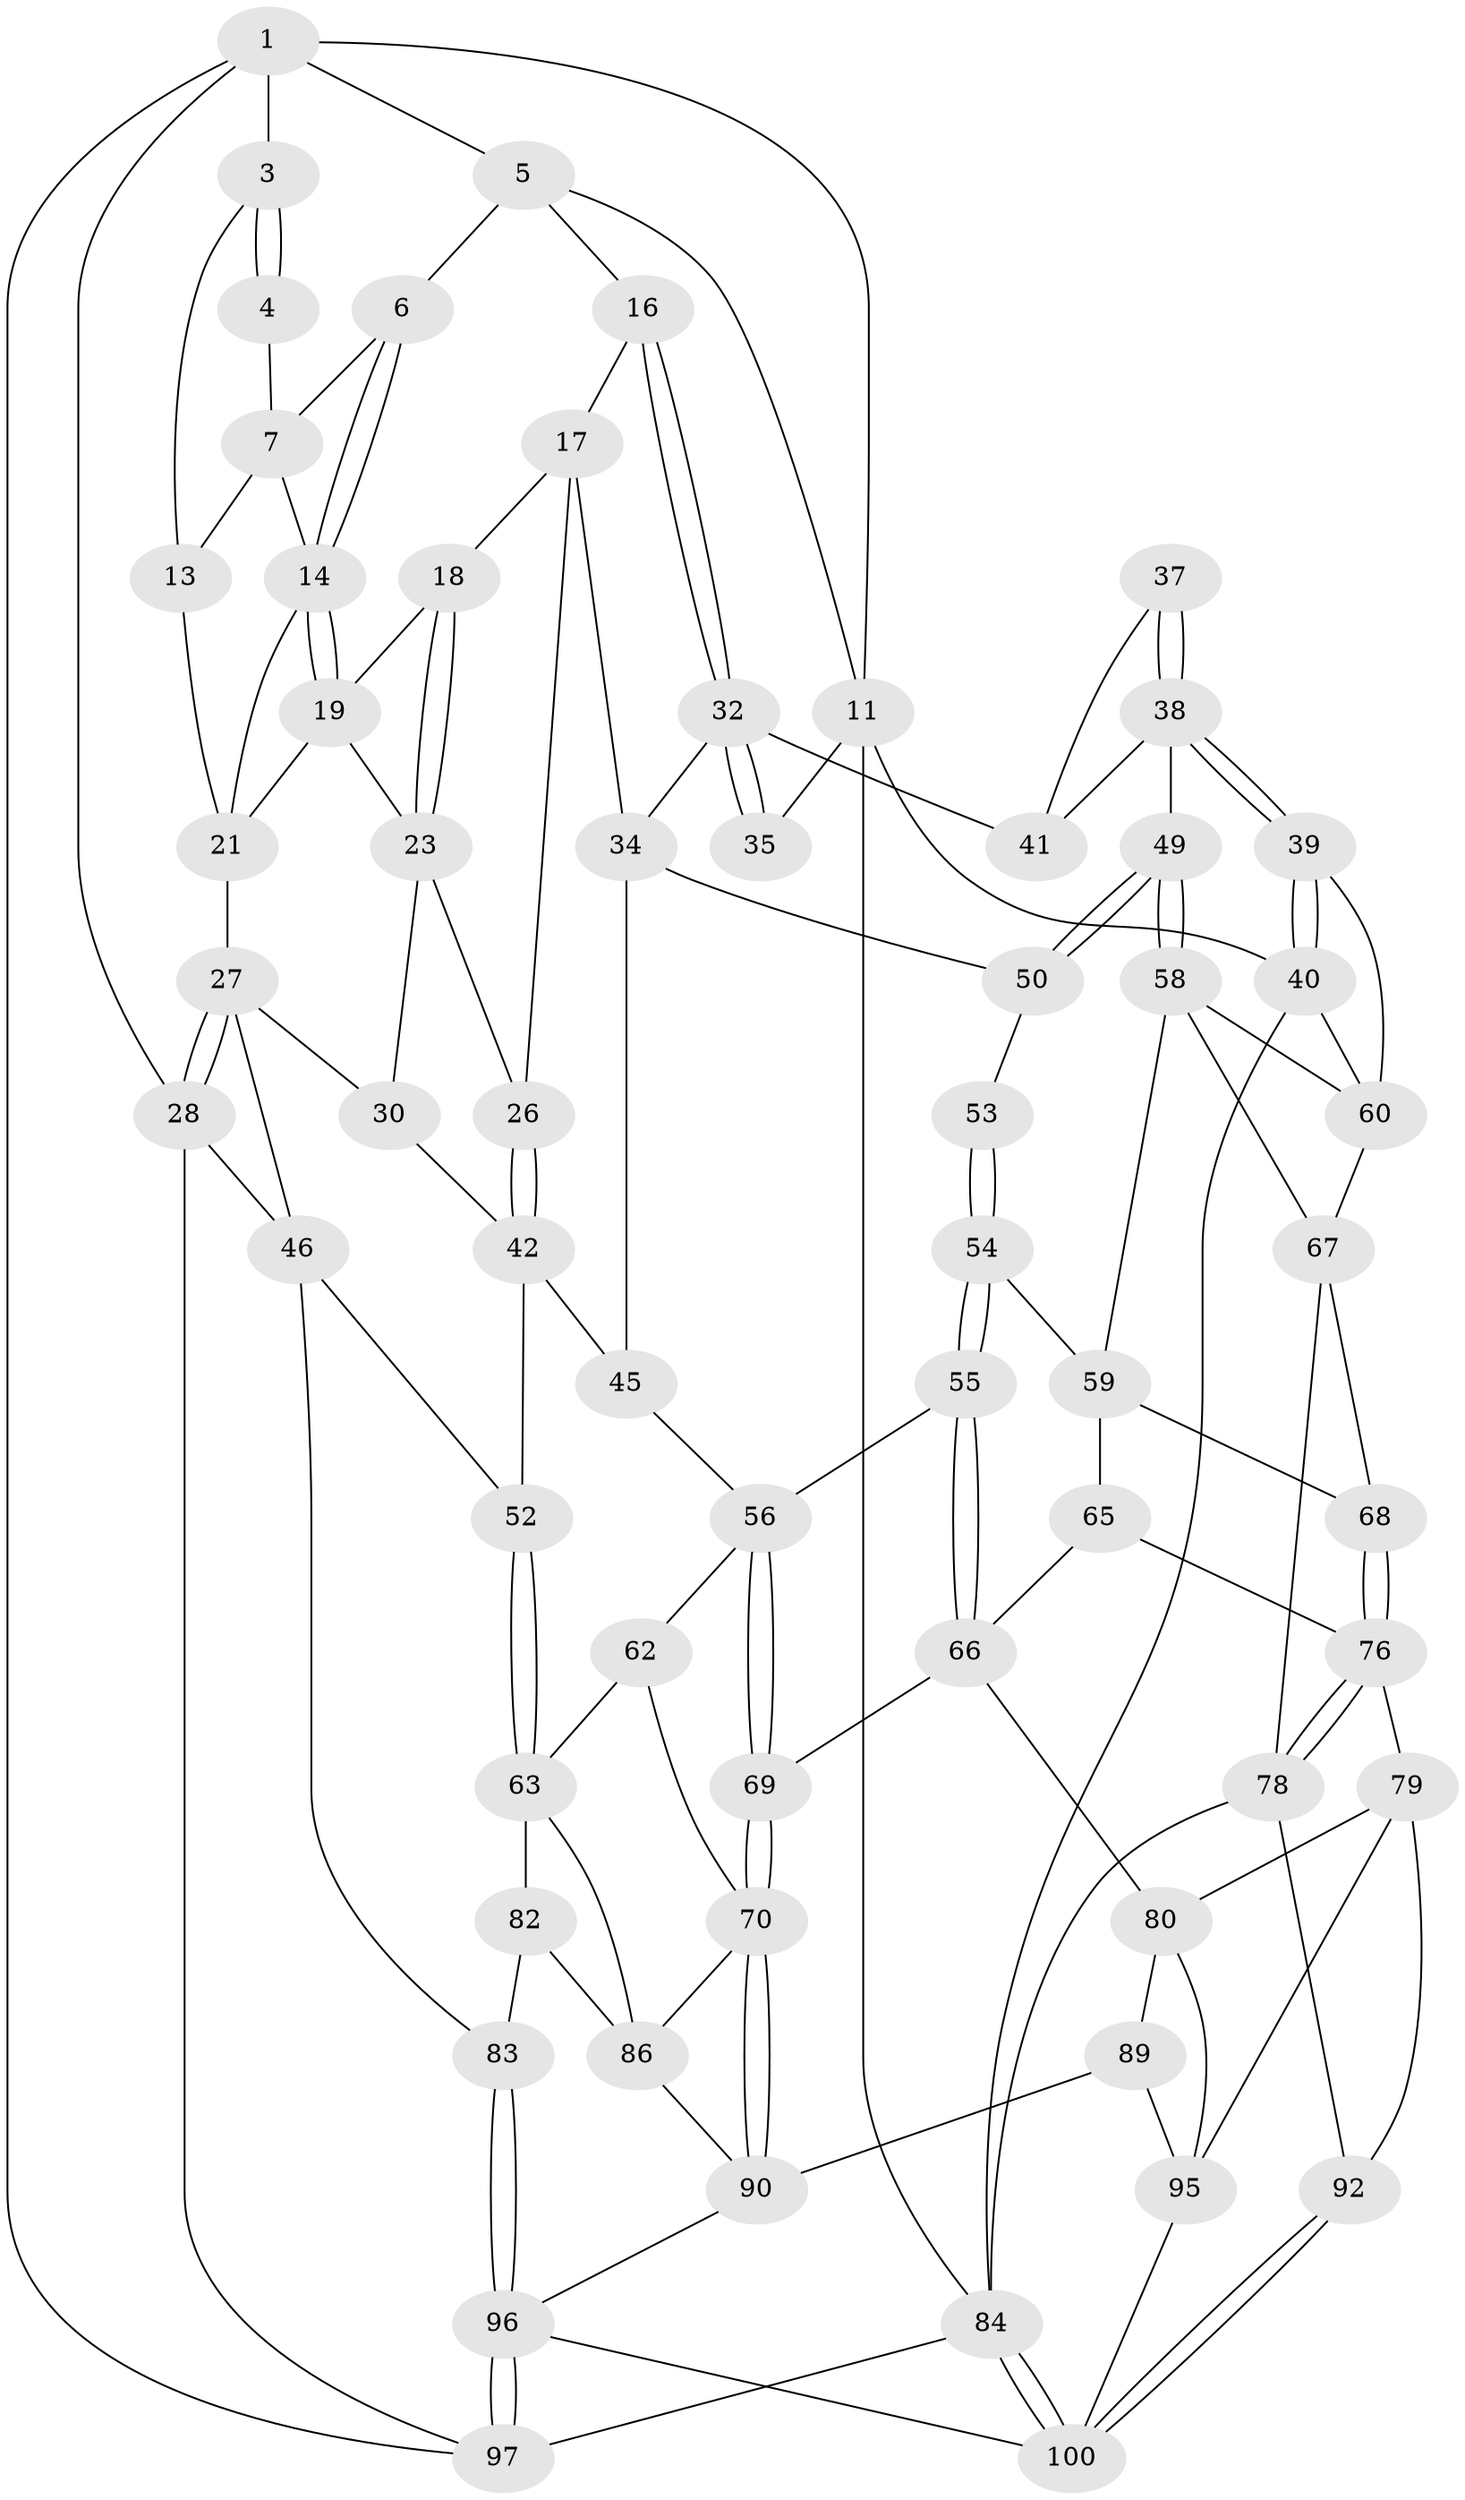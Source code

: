 // original degree distribution, {3: 0.039603960396039604, 5: 0.5742574257425742, 4: 0.18811881188118812, 6: 0.19801980198019803}
// Generated by graph-tools (version 1.1) at 2025/11/02/21/25 10:11:13]
// undirected, 63 vertices, 138 edges
graph export_dot {
graph [start="1"]
  node [color=gray90,style=filled];
  1 [pos="+0.07649223677289639+0",super="+2"];
  3 [pos="+0+0.15614189565460862",super="+9"];
  4 [pos="+0.07053690314215892+0",super="+8"];
  5 [pos="+0.3531268953650172+0",super="+10"];
  6 [pos="+0.2761711254514671+0.01766088282590487"];
  7 [pos="+0.22645112283262478+0.05041772665316967",super="+12"];
  11 [pos="+1+0",super="+36"];
  13 [pos="+0.062209153502310814+0.17446475200628764"];
  14 [pos="+0.29513954619028565+0.08836791880540705",super="+15"];
  16 [pos="+0.6841239170272403+0.10701133936586668"];
  17 [pos="+0.4891372967250816+0.1940527432771374",super="+25"];
  18 [pos="+0.4196703213433681+0.21159441465215192"];
  19 [pos="+0.35466991290641336+0.19571191766927074",super="+20"];
  21 [pos="+0.24343510590317383+0.2741294412547118",super="+22"];
  23 [pos="+0.40487540492979884+0.35286817443664925",super="+24"];
  26 [pos="+0.4364574157660764+0.36044560225987987"];
  27 [pos="+0.13275592915676446+0.335723119674684",super="+31"];
  28 [pos="+0+0.6297259200290086",super="+29"];
  30 [pos="+0.3261681906306702+0.3993342356521886"];
  32 [pos="+0.6971834272084694+0.12976660145918092",super="+33"];
  34 [pos="+0.600564621962603+0.3563838868744326",super="+44"];
  35 [pos="+0.7723468103252802+0.1591973998960221"];
  37 [pos="+0.8795424537052347+0.2529723520702425"];
  38 [pos="+1+0.3974171656800572",super="+48"];
  39 [pos="+1+0.41099961335918556"];
  40 [pos="+1+0.4118426990531315",super="+75"];
  41 [pos="+0.7899081146178273+0.4647352374071026"];
  42 [pos="+0.4559463625054994+0.4754996915763981",super="+43"];
  45 [pos="+0.5453982791188601+0.5048443047612287"];
  46 [pos="+0.26344549507557435+0.5649845938093145",super="+47"];
  49 [pos="+0.7842634465944501+0.48792115127696534"];
  50 [pos="+0.7707785649724321+0.4870881855755742",super="+51"];
  52 [pos="+0.29882186812316286+0.5574004374689817"];
  53 [pos="+0.6550557297040035+0.5201466322755764"];
  54 [pos="+0.6906923346645666+0.5759063404870965"];
  55 [pos="+0.6538691743079849+0.6126717083551031"];
  56 [pos="+0.6261938597895828+0.614798488756009",super="+57"];
  58 [pos="+0.784178243792393+0.4946520697621065",super="+61"];
  59 [pos="+0.7556421589020088+0.5672305641720229",super="+64"];
  60 [pos="+0.9528019767158503+0.5648524897383213",super="+73"];
  62 [pos="+0.46266397314766045+0.6401742967585353"];
  63 [pos="+0.35961798792230715+0.6102762882741849",super="+81"];
  65 [pos="+0.6940013863659934+0.6652661689458391"];
  66 [pos="+0.6825748413634865+0.6593084454340247",super="+72"];
  67 [pos="+0.9138476858532102+0.5940395369386038",super="+74"];
  68 [pos="+0.792568624887806+0.6260747662164005"];
  69 [pos="+0.5509500210679986+0.7165448607028087"];
  70 [pos="+0.5136876847393037+0.7234406102931974",super="+71"];
  76 [pos="+0.789351858377315+0.7329637043236187",super="+77"];
  78 [pos="+0.8500285509839413+0.7550000994647065",super="+91"];
  79 [pos="+0.7452091943282556+0.7565637011779502",super="+93"];
  80 [pos="+0.6461700273942893+0.7577294540796801",super="+88"];
  82 [pos="+0.32641972291786425+0.7572853296970087"];
  83 [pos="+0.1691437905359942+0.7899380820737677"];
  84 [pos="+1+1",super="+85"];
  86 [pos="+0.39357470188825844+0.7578513962492771",super="+87"];
  89 [pos="+0.5250415630674735+0.8799594826621432"];
  90 [pos="+0.49976486330820846+0.8823868925162093",super="+94"];
  92 [pos="+0.7993624210091913+0.9067299386171059"];
  95 [pos="+0.6881895532887551+0.8842852540217022",super="+99"];
  96 [pos="+0.3274446400694116+1",super="+98"];
  97 [pos="+0+1"];
  100 [pos="+0.7978955403259537+1",super="+101"];
  1 -- 5;
  1 -- 11;
  1 -- 3;
  1 -- 97;
  1 -- 28;
  3 -- 4 [weight=2];
  3 -- 4;
  3 -- 13;
  4 -- 7;
  5 -- 6;
  5 -- 16;
  5 -- 11;
  6 -- 7;
  6 -- 14;
  6 -- 14;
  7 -- 13;
  7 -- 14;
  11 -- 84;
  11 -- 40;
  11 -- 35;
  13 -- 21;
  14 -- 19;
  14 -- 19;
  14 -- 21;
  16 -- 17;
  16 -- 32;
  16 -- 32;
  17 -- 18;
  17 -- 26;
  17 -- 34;
  18 -- 19;
  18 -- 23;
  18 -- 23;
  19 -- 21;
  19 -- 23;
  21 -- 27;
  23 -- 26;
  23 -- 30;
  26 -- 42;
  26 -- 42;
  27 -- 28;
  27 -- 28;
  27 -- 46;
  27 -- 30;
  28 -- 97;
  28 -- 46;
  30 -- 42;
  32 -- 35;
  32 -- 35;
  32 -- 41;
  32 -- 34;
  34 -- 45;
  34 -- 50;
  37 -- 38;
  37 -- 38;
  37 -- 41;
  38 -- 39;
  38 -- 39;
  38 -- 41;
  38 -- 49;
  39 -- 40;
  39 -- 40;
  39 -- 60;
  40 -- 60;
  40 -- 84;
  42 -- 45;
  42 -- 52;
  45 -- 56;
  46 -- 52;
  46 -- 83;
  49 -- 50;
  49 -- 50;
  49 -- 58;
  49 -- 58;
  50 -- 53;
  52 -- 63;
  52 -- 63;
  53 -- 54;
  53 -- 54;
  54 -- 55;
  54 -- 55;
  54 -- 59;
  55 -- 56;
  55 -- 66;
  55 -- 66;
  56 -- 69;
  56 -- 69;
  56 -- 62;
  58 -- 59;
  58 -- 67;
  58 -- 60;
  59 -- 65;
  59 -- 68;
  60 -- 67;
  62 -- 63;
  62 -- 70;
  63 -- 82;
  63 -- 86;
  65 -- 66;
  65 -- 76;
  66 -- 80;
  66 -- 69;
  67 -- 68;
  67 -- 78;
  68 -- 76;
  68 -- 76;
  69 -- 70;
  69 -- 70;
  70 -- 90;
  70 -- 90;
  70 -- 86;
  76 -- 78;
  76 -- 78;
  76 -- 79;
  78 -- 84;
  78 -- 92;
  79 -- 80;
  79 -- 92;
  79 -- 95;
  80 -- 89;
  80 -- 95;
  82 -- 83;
  82 -- 86;
  83 -- 96;
  83 -- 96;
  84 -- 100;
  84 -- 100;
  84 -- 97;
  86 -- 90;
  89 -- 90;
  89 -- 95;
  90 -- 96;
  92 -- 100;
  92 -- 100;
  95 -- 100;
  96 -- 97;
  96 -- 97;
  96 -- 100;
}
